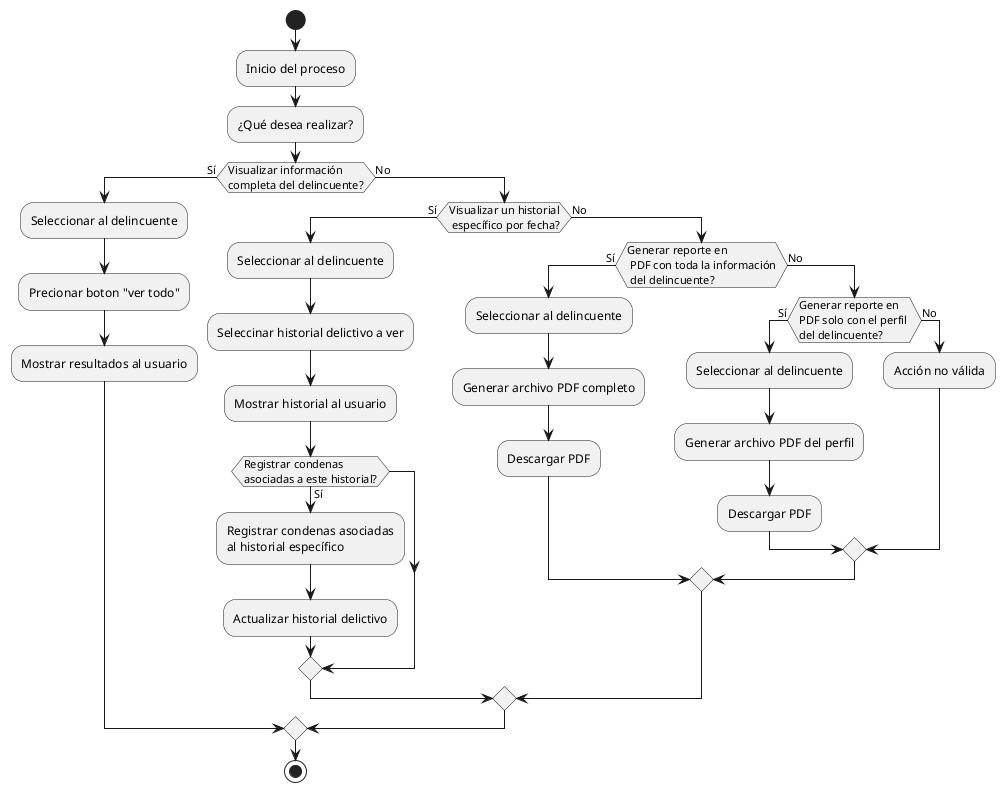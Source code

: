 @startuml
start

:Inicio del proceso;
:¿Qué desea realizar?;

if (Visualizar información \ncompleta del delincuente?) then (Sí)
    :Seleccionar al delincuente;
    :Precionar boton "ver todo";
    :Mostrar resultados al usuario;
else (No)
    if (Visualizar un historial\n específico por fecha?) then (Sí)
        :Seleccionar al delincuente;
        :Seleccinar historial delictivo a ver;
        :Mostrar historial al usuario;
        if (Registrar condenas \nasociadas a este historial?) then (Sí)
            :Registrar condenas asociadas\nal historial específico;
            :Actualizar historial delictivo;
        endif
    else (No)
        if (Generar reporte en\n PDF con toda la información\n del delincuente?) then (Sí)
            :Seleccionar al delincuente;
            :Generar archivo PDF completo;
            :Descargar PDF;
        else (No)
            if (Generar reporte en \nPDF solo con el perfil \ndel delincuente?) then (Sí)
               :Seleccionar al delincuente;
                :Generar archivo PDF del perfil;
                :Descargar PDF;
            else (No)
                :Acción no válida;
            endif
        endif
    endif
endif

stop
@enduml
